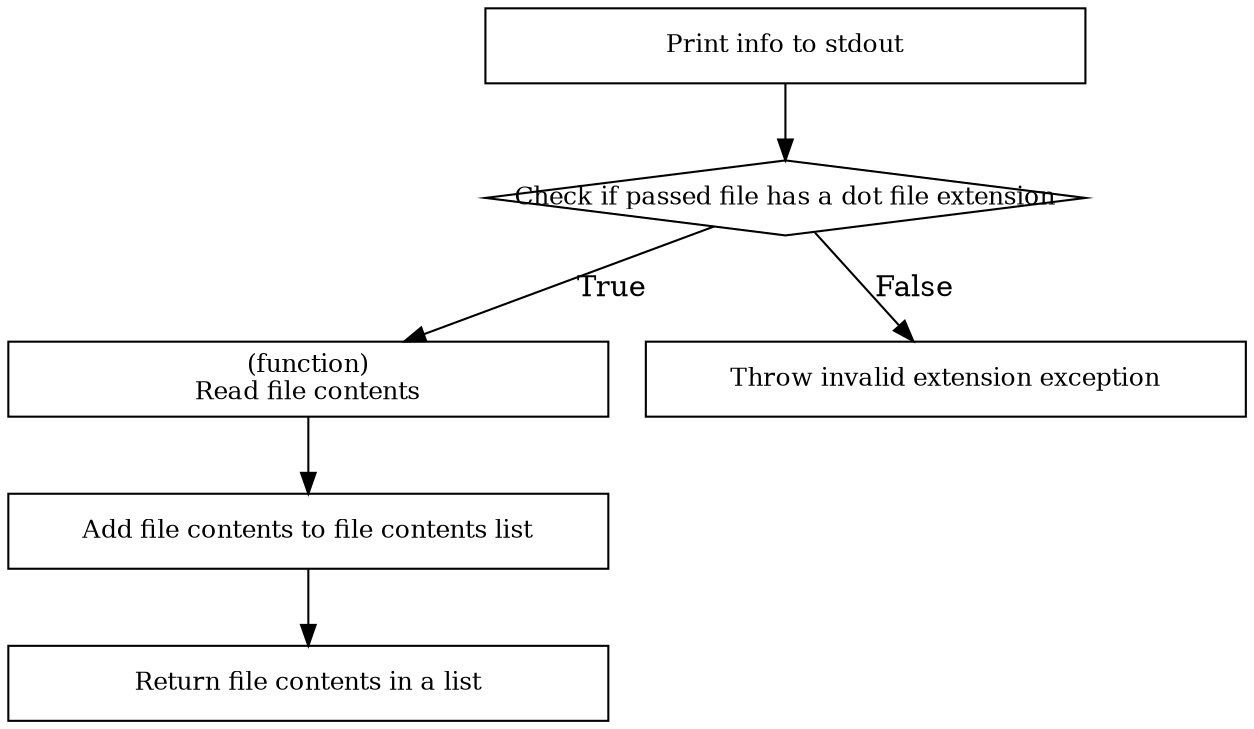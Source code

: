 digraph "Read Single File" {
    rankdir="TB";
    node [shape="rectangle",fixedsize=true,height=0.5,width=4.0,fontsize=12];

    print_info [label="Print info to stdout"];
    check_dot_file [label="Check if passed file has a dot file extension",shape=diamond];
    read_file [label="(function)\nRead file contents"];
    add_contents [label="Add file contents to file contents list"];
    throw_exception [label="Throw invalid extension exception"];
    return_list [label="Return file contents in a list"];

    print_info -> check_dot_file;
	check_dot_file -> read_file [label="True"];
	read_file -> add_contents;
	add_contents -> return_list;
    check_dot_file -> throw_exception [label="False"];
}

